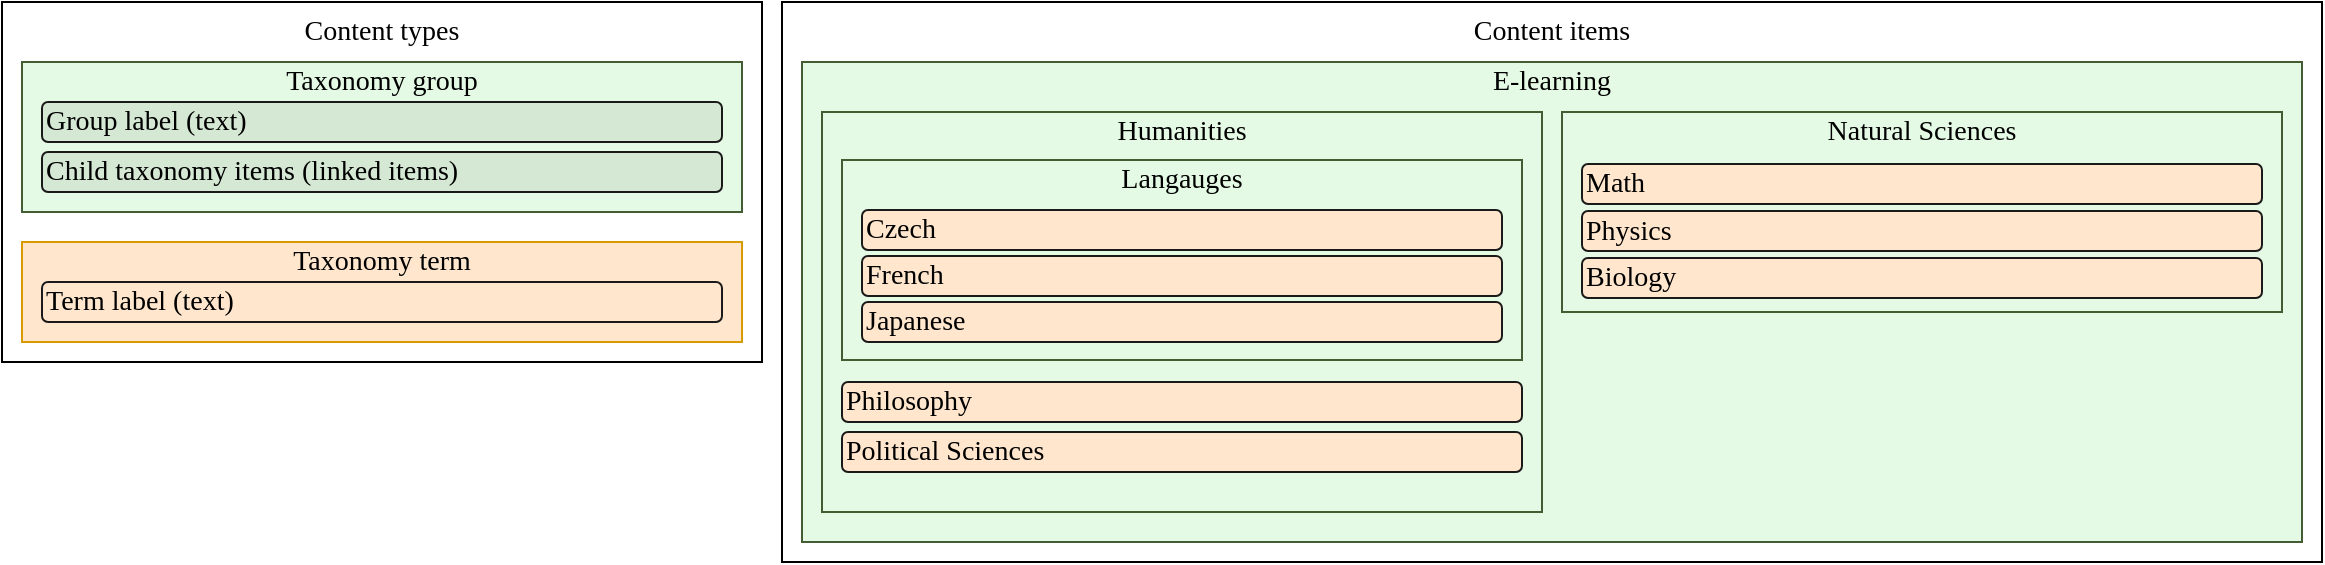 <mxfile version="14.0.1" type="github">
  <diagram id="IQVPAYiHxeu3ZIYqz4J4" name="Page-1">
    <mxGraphModel dx="1912" dy="824" grid="1" gridSize="10" guides="1" tooltips="1" connect="1" arrows="1" fold="1" page="0" pageScale="1" pageWidth="850" pageHeight="1100" math="0" shadow="0" extFonts="GT Walsheim^https://docs.kontent.ai/fonts/GT-Walsheim-Regular.woff">
      <root>
        <mxCell id="0" />
        <mxCell id="1" parent="0" />
        <mxCell id="wjHQRlfI7GsjUOKSqEVD-19" value="Content items" style="rounded=0;whiteSpace=wrap;html=1;fontFamily=GT Walsheim Pro;verticalAlign=top;fontSize=14;" vertex="1" parent="1">
          <mxGeometry x="60" y="110" width="770" height="280" as="geometry" />
        </mxCell>
        <mxCell id="wjHQRlfI7GsjUOKSqEVD-39" value="E-learning" style="rounded=0;whiteSpace=wrap;html=1;fontSize=14;horizontal=1;verticalAlign=top;labelPosition=center;verticalLabelPosition=middle;align=center;fontFamily=GT Walsheim Pro;spacing=-3;strokeColor=#435C34;fillColor=#E5FAE4;" vertex="1" parent="1">
          <mxGeometry x="70" y="140" width="750" height="240" as="geometry" />
        </mxCell>
        <mxCell id="wjHQRlfI7GsjUOKSqEVD-1" value="Content types" style="rounded=0;whiteSpace=wrap;html=1;fontFamily=GT Walsheim Pro;verticalAlign=top;fontSize=14;" vertex="1" parent="1">
          <mxGeometry x="-330" y="110" width="380" height="180" as="geometry" />
        </mxCell>
        <mxCell id="wjHQRlfI7GsjUOKSqEVD-6" value="Taxonomy group" style="rounded=0;whiteSpace=wrap;html=1;fontSize=14;horizontal=1;verticalAlign=top;labelPosition=center;verticalLabelPosition=middle;align=center;fontFamily=GT Walsheim Pro;spacing=-3;strokeColor=#435C34;fillColor=#E5FAE4;" vertex="1" parent="1">
          <mxGeometry x="-320" y="140" width="360" height="75" as="geometry" />
        </mxCell>
        <mxCell id="wjHQRlfI7GsjUOKSqEVD-7" value="Group label (text)" style="rounded=1;whiteSpace=wrap;html=1;fontSize=14;align=left;fontFamily=GT Walsheim Pro;fillColor=#d5e8d4;strokeColor=#1A1A1A;" vertex="1" parent="1">
          <mxGeometry x="-310" y="160" width="340" height="20" as="geometry" />
        </mxCell>
        <mxCell id="wjHQRlfI7GsjUOKSqEVD-8" value="Child taxonomy items (linked items)" style="rounded=1;whiteSpace=wrap;html=1;fontSize=14;align=left;fontFamily=GT Walsheim Pro;fillColor=#d5e8d4;strokeColor=#1A1A1A;" vertex="1" parent="1">
          <mxGeometry x="-310" y="185" width="340" height="20" as="geometry" />
        </mxCell>
        <mxCell id="wjHQRlfI7GsjUOKSqEVD-9" value="Taxonomy term" style="rounded=0;whiteSpace=wrap;html=1;fontSize=14;horizontal=1;verticalAlign=top;labelPosition=center;verticalLabelPosition=middle;align=center;fontFamily=GT Walsheim Pro;spacing=-3;fillColor=#ffe6cc;strokeColor=#d79b00;" vertex="1" parent="1">
          <mxGeometry x="-320" y="230" width="360" height="50" as="geometry" />
        </mxCell>
        <mxCell id="wjHQRlfI7GsjUOKSqEVD-10" value="Term label (text)" style="rounded=1;whiteSpace=wrap;html=1;fontSize=14;align=left;fontFamily=GT Walsheim Pro;fillColor=#ffe6cc;strokeColor=#1A1A1A;" vertex="1" parent="1">
          <mxGeometry x="-310" y="250" width="340" height="20" as="geometry" />
        </mxCell>
        <mxCell id="wjHQRlfI7GsjUOKSqEVD-20" value="Humanities" style="rounded=0;whiteSpace=wrap;html=1;fontSize=14;horizontal=1;verticalAlign=top;labelPosition=center;verticalLabelPosition=middle;align=center;fontFamily=GT Walsheim Pro;spacing=-3;strokeColor=#435C34;fillColor=#E5FAE4;" vertex="1" parent="1">
          <mxGeometry x="80" y="165" width="360" height="200" as="geometry" />
        </mxCell>
        <mxCell id="wjHQRlfI7GsjUOKSqEVD-25" value="Natural Sciences" style="rounded=0;whiteSpace=wrap;html=1;fontSize=14;horizontal=1;verticalAlign=top;labelPosition=center;verticalLabelPosition=middle;align=center;fontFamily=GT Walsheim Pro;spacing=-3;strokeColor=#435C34;fillColor=#E5FAE4;" vertex="1" parent="1">
          <mxGeometry x="450" y="165" width="360" height="100" as="geometry" />
        </mxCell>
        <mxCell id="wjHQRlfI7GsjUOKSqEVD-36" value="Philosophy" style="rounded=1;whiteSpace=wrap;html=1;fontSize=14;align=left;fontFamily=GT Walsheim Pro;fillColor=#ffe6cc;strokeColor=#1A1A1A;" vertex="1" parent="1">
          <mxGeometry x="90" y="300" width="340" height="20" as="geometry" />
        </mxCell>
        <mxCell id="wjHQRlfI7GsjUOKSqEVD-38" value="Political Sciences" style="rounded=1;whiteSpace=wrap;html=1;fontSize=14;align=left;fontFamily=GT Walsheim Pro;fillColor=#ffe6cc;strokeColor=#1A1A1A;" vertex="1" parent="1">
          <mxGeometry x="90" y="325" width="340" height="20" as="geometry" />
        </mxCell>
        <mxCell id="wjHQRlfI7GsjUOKSqEVD-28" value="Langauges" style="rounded=0;whiteSpace=wrap;html=1;fontSize=14;horizontal=1;verticalAlign=top;labelPosition=center;verticalLabelPosition=middle;align=center;fontFamily=GT Walsheim Pro;spacing=-3;strokeColor=#435C34;fillColor=#E5FAE4;" vertex="1" parent="1">
          <mxGeometry x="90" y="189" width="340" height="100" as="geometry" />
        </mxCell>
        <mxCell id="wjHQRlfI7GsjUOKSqEVD-32" value="Czech" style="rounded=1;whiteSpace=wrap;html=1;fontSize=14;align=left;fontFamily=GT Walsheim Pro;fillColor=#ffe6cc;strokeColor=#1A1A1A;" vertex="1" parent="1">
          <mxGeometry x="100" y="214" width="320" height="20" as="geometry" />
        </mxCell>
        <mxCell id="wjHQRlfI7GsjUOKSqEVD-33" value="French" style="rounded=1;whiteSpace=wrap;html=1;fontSize=14;align=left;fontFamily=GT Walsheim Pro;fillColor=#ffe6cc;strokeColor=#1A1A1A;" vertex="1" parent="1">
          <mxGeometry x="100" y="237" width="320" height="20" as="geometry" />
        </mxCell>
        <mxCell id="wjHQRlfI7GsjUOKSqEVD-34" value="Japanese" style="rounded=1;whiteSpace=wrap;html=1;fontSize=14;align=left;fontFamily=GT Walsheim Pro;fillColor=#ffe6cc;strokeColor=#1A1A1A;" vertex="1" parent="1">
          <mxGeometry x="100" y="260" width="320" height="20" as="geometry" />
        </mxCell>
        <mxCell id="wjHQRlfI7GsjUOKSqEVD-40" value="Math" style="rounded=1;whiteSpace=wrap;html=1;fontSize=14;align=left;fontFamily=GT Walsheim Pro;fillColor=#ffe6cc;strokeColor=#1A1A1A;" vertex="1" parent="1">
          <mxGeometry x="460" y="191" width="340" height="20" as="geometry" />
        </mxCell>
        <mxCell id="wjHQRlfI7GsjUOKSqEVD-41" value="Physics" style="rounded=1;whiteSpace=wrap;html=1;fontSize=14;align=left;fontFamily=GT Walsheim Pro;fillColor=#ffe6cc;strokeColor=#1A1A1A;" vertex="1" parent="1">
          <mxGeometry x="460" y="214.5" width="340" height="20" as="geometry" />
        </mxCell>
        <mxCell id="wjHQRlfI7GsjUOKSqEVD-42" value="Biology" style="rounded=1;whiteSpace=wrap;html=1;fontSize=14;align=left;fontFamily=GT Walsheim Pro;fillColor=#ffe6cc;strokeColor=#1A1A1A;" vertex="1" parent="1">
          <mxGeometry x="460" y="238" width="340" height="20" as="geometry" />
        </mxCell>
      </root>
    </mxGraphModel>
  </diagram>
</mxfile>
